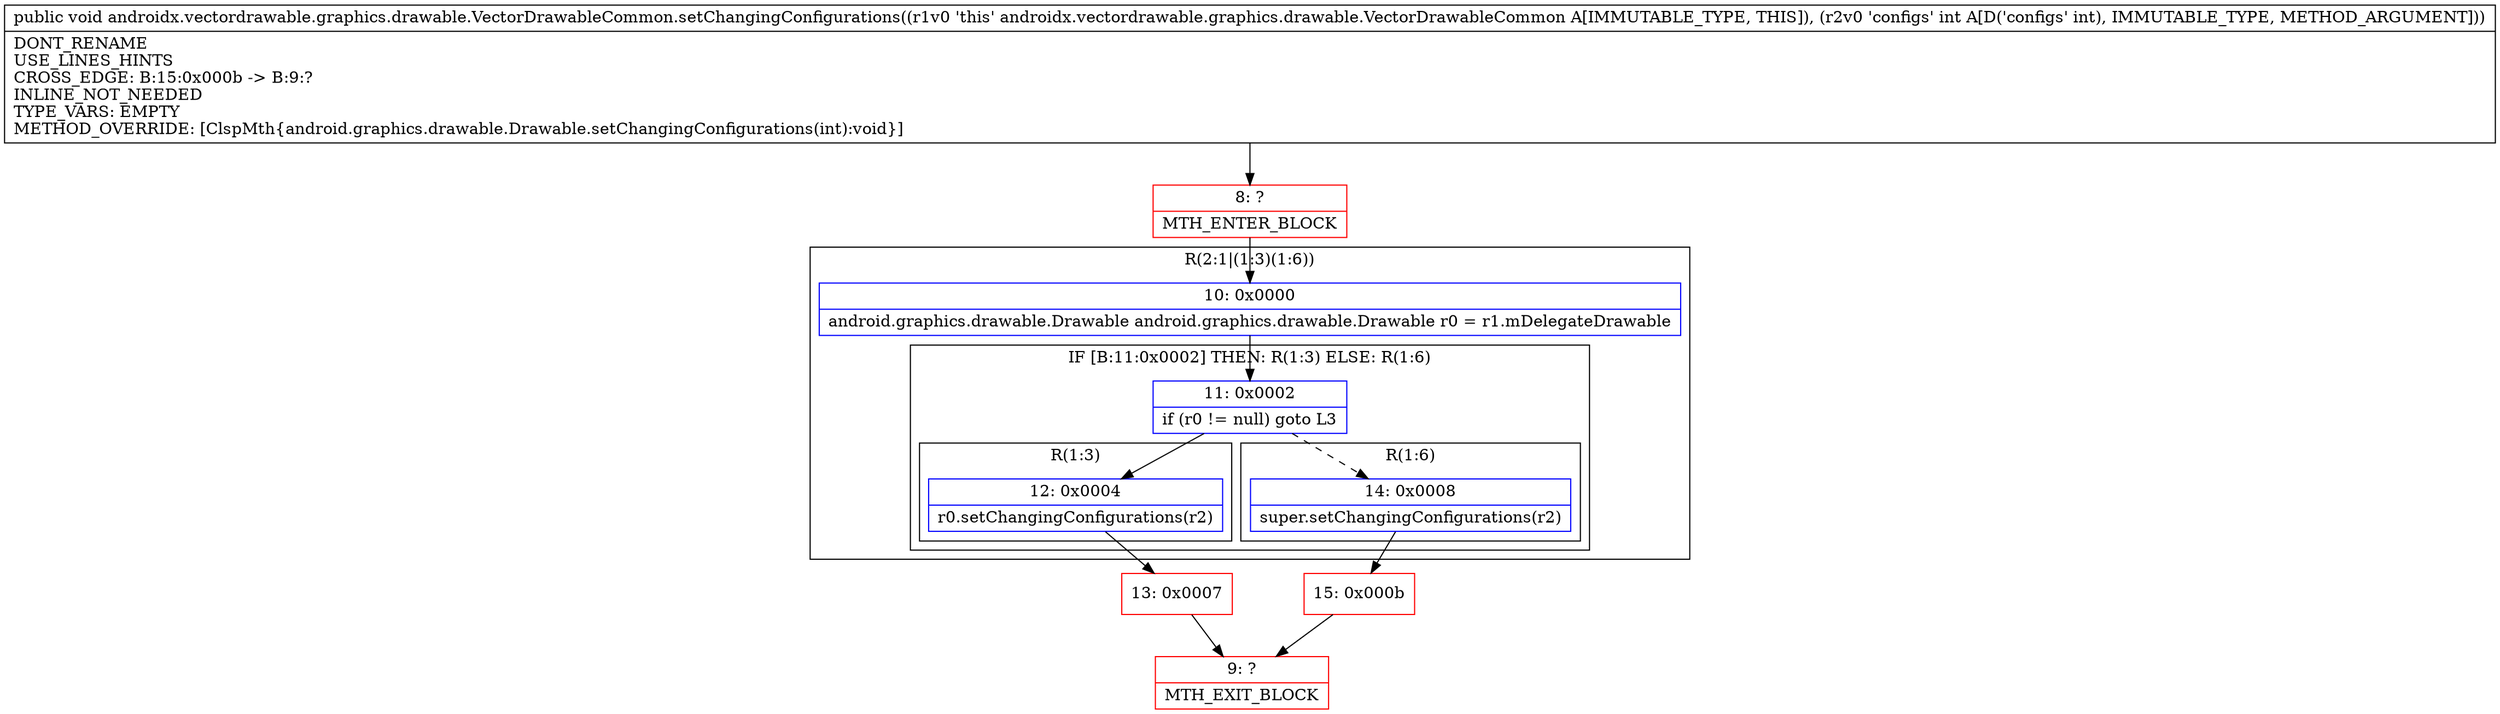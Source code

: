 digraph "CFG forandroidx.vectordrawable.graphics.drawable.VectorDrawableCommon.setChangingConfigurations(I)V" {
subgraph cluster_Region_2071075749 {
label = "R(2:1|(1:3)(1:6))";
node [shape=record,color=blue];
Node_10 [shape=record,label="{10\:\ 0x0000|android.graphics.drawable.Drawable android.graphics.drawable.Drawable r0 = r1.mDelegateDrawable\l}"];
subgraph cluster_IfRegion_463297040 {
label = "IF [B:11:0x0002] THEN: R(1:3) ELSE: R(1:6)";
node [shape=record,color=blue];
Node_11 [shape=record,label="{11\:\ 0x0002|if (r0 != null) goto L3\l}"];
subgraph cluster_Region_1220015129 {
label = "R(1:3)";
node [shape=record,color=blue];
Node_12 [shape=record,label="{12\:\ 0x0004|r0.setChangingConfigurations(r2)\l}"];
}
subgraph cluster_Region_5986538 {
label = "R(1:6)";
node [shape=record,color=blue];
Node_14 [shape=record,label="{14\:\ 0x0008|super.setChangingConfigurations(r2)\l}"];
}
}
}
Node_8 [shape=record,color=red,label="{8\:\ ?|MTH_ENTER_BLOCK\l}"];
Node_13 [shape=record,color=red,label="{13\:\ 0x0007}"];
Node_9 [shape=record,color=red,label="{9\:\ ?|MTH_EXIT_BLOCK\l}"];
Node_15 [shape=record,color=red,label="{15\:\ 0x000b}"];
MethodNode[shape=record,label="{public void androidx.vectordrawable.graphics.drawable.VectorDrawableCommon.setChangingConfigurations((r1v0 'this' androidx.vectordrawable.graphics.drawable.VectorDrawableCommon A[IMMUTABLE_TYPE, THIS]), (r2v0 'configs' int A[D('configs' int), IMMUTABLE_TYPE, METHOD_ARGUMENT]))  | DONT_RENAME\lUSE_LINES_HINTS\lCROSS_EDGE: B:15:0x000b \-\> B:9:?\lINLINE_NOT_NEEDED\lTYPE_VARS: EMPTY\lMETHOD_OVERRIDE: [ClspMth\{android.graphics.drawable.Drawable.setChangingConfigurations(int):void\}]\l}"];
MethodNode -> Node_8;Node_10 -> Node_11;
Node_11 -> Node_12;
Node_11 -> Node_14[style=dashed];
Node_12 -> Node_13;
Node_14 -> Node_15;
Node_8 -> Node_10;
Node_13 -> Node_9;
Node_15 -> Node_9;
}

